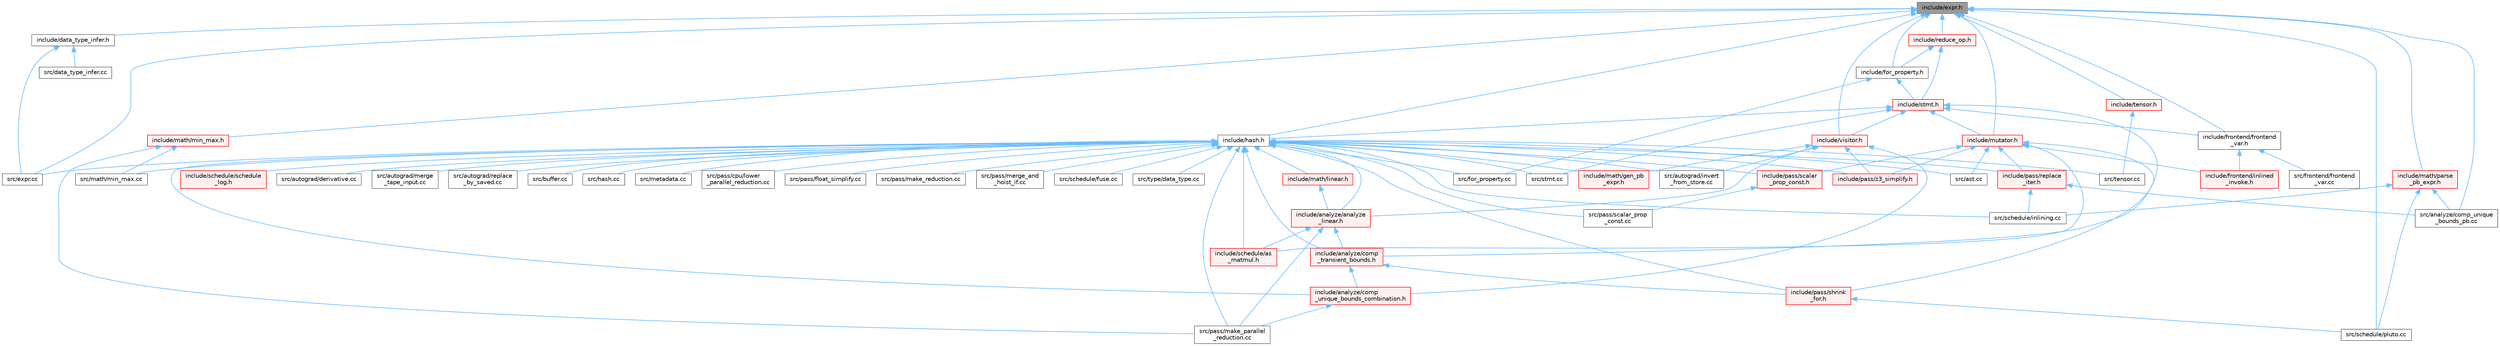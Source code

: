 digraph "include/expr.h"
{
 // LATEX_PDF_SIZE
  bgcolor="transparent";
  edge [fontname=Helvetica,fontsize=10,labelfontname=Helvetica,labelfontsize=10];
  node [fontname=Helvetica,fontsize=10,shape=box,height=0.2,width=0.4];
  Node1 [label="include/expr.h",height=0.2,width=0.4,color="gray40", fillcolor="grey60", style="filled", fontcolor="black",tooltip=" "];
  Node1 -> Node2 [dir="back",color="steelblue1",style="solid"];
  Node2 [label="include/data_type_infer.h",height=0.2,width=0.4,color="grey40", fillcolor="white", style="filled",URL="$data__type__infer_8h.html",tooltip=" "];
  Node2 -> Node3 [dir="back",color="steelblue1",style="solid"];
  Node3 [label="src/data_type_infer.cc",height=0.2,width=0.4,color="grey40", fillcolor="white", style="filled",URL="$data__type__infer_8cc.html",tooltip=" "];
  Node2 -> Node4 [dir="back",color="steelblue1",style="solid"];
  Node4 [label="src/expr.cc",height=0.2,width=0.4,color="grey40", fillcolor="white", style="filled",URL="$expr_8cc.html",tooltip=" "];
  Node1 -> Node5 [dir="back",color="steelblue1",style="solid"];
  Node5 [label="include/for_property.h",height=0.2,width=0.4,color="grey40", fillcolor="white", style="filled",URL="$for__property_8h.html",tooltip=" "];
  Node5 -> Node6 [dir="back",color="steelblue1",style="solid"];
  Node6 [label="include/stmt.h",height=0.2,width=0.4,color="red", fillcolor="#FFF0F0", style="filled",URL="$stmt_8h.html",tooltip=" "];
  Node6 -> Node7 [dir="back",color="steelblue1",style="solid"];
  Node7 [label="include/analyze/comp\l_transient_bounds.h",height=0.2,width=0.4,color="red", fillcolor="#FFF0F0", style="filled",URL="$comp__transient__bounds_8h.html",tooltip=" "];
  Node7 -> Node20 [dir="back",color="steelblue1",style="solid"];
  Node20 [label="include/analyze/comp\l_unique_bounds_combination.h",height=0.2,width=0.4,color="red", fillcolor="#FFF0F0", style="filled",URL="$comp__unique__bounds__combination_8h.html",tooltip=" "];
  Node20 -> Node26 [dir="back",color="steelblue1",style="solid"];
  Node26 [label="src/pass/make_parallel\l_reduction.cc",height=0.2,width=0.4,color="grey40", fillcolor="white", style="filled",URL="$make__parallel__reduction_8cc.html",tooltip=" "];
  Node7 -> Node45 [dir="back",color="steelblue1",style="solid"];
  Node45 [label="include/pass/shrink\l_for.h",height=0.2,width=0.4,color="red", fillcolor="#FFF0F0", style="filled",URL="$shrink__for_8h.html",tooltip=" "];
  Node45 -> Node35 [dir="back",color="steelblue1",style="solid"];
  Node35 [label="src/schedule/pluto.cc",height=0.2,width=0.4,color="grey40", fillcolor="white", style="filled",URL="$pluto_8cc.html",tooltip=" "];
  Node6 -> Node159 [dir="back",color="steelblue1",style="solid"];
  Node159 [label="include/frontend/frontend\l_var.h",height=0.2,width=0.4,color="grey40", fillcolor="white", style="filled",URL="$frontend__var_8h.html",tooltip=" "];
  Node159 -> Node110 [dir="back",color="steelblue1",style="solid"];
  Node110 [label="include/frontend/inlined\l_invoke.h",height=0.2,width=0.4,color="red", fillcolor="#FFF0F0", style="filled",URL="$inlined__invoke_8h.html",tooltip=" "];
  Node159 -> Node160 [dir="back",color="steelblue1",style="solid"];
  Node160 [label="src/frontend/frontend\l_var.cc",height=0.2,width=0.4,color="grey40", fillcolor="white", style="filled",URL="$frontend__var_8cc.html",tooltip=" "];
  Node6 -> Node207 [dir="back",color="steelblue1",style="solid"];
  Node207 [label="include/hash.h",height=0.2,width=0.4,color="grey40", fillcolor="white", style="filled",URL="$hash_8h.html",tooltip=" "];
  Node207 -> Node168 [dir="back",color="steelblue1",style="solid"];
  Node168 [label="include/analyze/analyze\l_linear.h",height=0.2,width=0.4,color="red", fillcolor="#FFF0F0", style="filled",URL="$analyze__linear_8h.html",tooltip=" "];
  Node168 -> Node7 [dir="back",color="steelblue1",style="solid"];
  Node168 -> Node130 [dir="back",color="steelblue1",style="solid"];
  Node130 [label="include/schedule/as\l_matmul.h",height=0.2,width=0.4,color="red", fillcolor="#FFF0F0", style="filled",URL="$as__matmul_8h.html",tooltip=" "];
  Node168 -> Node26 [dir="back",color="steelblue1",style="solid"];
  Node207 -> Node7 [dir="back",color="steelblue1",style="solid"];
  Node207 -> Node20 [dir="back",color="steelblue1",style="solid"];
  Node207 -> Node112 [dir="back",color="steelblue1",style="solid"];
  Node112 [label="include/math/gen_pb\l_expr.h",height=0.2,width=0.4,color="red", fillcolor="#FFF0F0", style="filled",URL="$gen__pb__expr_8h.html",tooltip=" "];
  Node207 -> Node167 [dir="back",color="steelblue1",style="solid"];
  Node167 [label="include/math/linear.h",height=0.2,width=0.4,color="red", fillcolor="#FFF0F0", style="filled",URL="$linear_8h.html",tooltip=" "];
  Node167 -> Node168 [dir="back",color="steelblue1",style="solid"];
  Node207 -> Node208 [dir="back",color="steelblue1",style="solid"];
  Node208 [label="include/pass/replace\l_iter.h",height=0.2,width=0.4,color="red", fillcolor="#FFF0F0", style="filled",URL="$replace__iter_8h.html",tooltip=" "];
  Node208 -> Node43 [dir="back",color="steelblue1",style="solid"];
  Node43 [label="src/analyze/comp_unique\l_bounds_pb.cc",height=0.2,width=0.4,color="grey40", fillcolor="white", style="filled",URL="$comp__unique__bounds__pb_8cc.html",tooltip=" "];
  Node208 -> Node34 [dir="back",color="steelblue1",style="solid"];
  Node34 [label="src/schedule/inlining.cc",height=0.2,width=0.4,color="grey40", fillcolor="white", style="filled",URL="$inlining_8cc.html",tooltip=" "];
  Node207 -> Node123 [dir="back",color="steelblue1",style="solid"];
  Node123 [label="include/pass/scalar\l_prop_const.h",height=0.2,width=0.4,color="red", fillcolor="#FFF0F0", style="filled",URL="$scalar__prop__const_8h.html",tooltip=" "];
  Node123 -> Node124 [dir="back",color="steelblue1",style="solid"];
  Node124 [label="src/pass/scalar_prop\l_const.cc",height=0.2,width=0.4,color="grey40", fillcolor="white", style="filled",URL="$scalar__prop__const_8cc.html",tooltip=" "];
  Node207 -> Node45 [dir="back",color="steelblue1",style="solid"];
  Node207 -> Node127 [dir="back",color="steelblue1",style="solid"];
  Node127 [label="include/pass/z3_simplify.h",height=0.2,width=0.4,color="red", fillcolor="#FFF0F0", style="filled",URL="$z3__simplify_8h.html",tooltip=" "];
  Node207 -> Node130 [dir="back",color="steelblue1",style="solid"];
  Node207 -> Node209 [dir="back",color="steelblue1",style="solid"];
  Node209 [label="include/schedule/schedule\l_log.h",height=0.2,width=0.4,color="red", fillcolor="#FFF0F0", style="filled",URL="$schedule__log_8h.html",tooltip=" "];
  Node207 -> Node211 [dir="back",color="steelblue1",style="solid"];
  Node211 [label="src/ast.cc",height=0.2,width=0.4,color="grey40", fillcolor="white", style="filled",URL="$ast_8cc.html",tooltip=" "];
  Node207 -> Node94 [dir="back",color="steelblue1",style="solid"];
  Node94 [label="src/autograd/derivative.cc",height=0.2,width=0.4,color="grey40", fillcolor="white", style="filled",URL="$derivative_8cc.html",tooltip=" "];
  Node207 -> Node153 [dir="back",color="steelblue1",style="solid"];
  Node153 [label="src/autograd/invert\l_from_store.cc",height=0.2,width=0.4,color="grey40", fillcolor="white", style="filled",URL="$invert__from__store_8cc.html",tooltip=" "];
  Node207 -> Node96 [dir="back",color="steelblue1",style="solid"];
  Node96 [label="src/autograd/merge\l_tape_input.cc",height=0.2,width=0.4,color="grey40", fillcolor="white", style="filled",URL="$merge__tape__input_8cc.html",tooltip=" "];
  Node207 -> Node100 [dir="back",color="steelblue1",style="solid"];
  Node100 [label="src/autograd/replace\l_by_saved.cc",height=0.2,width=0.4,color="grey40", fillcolor="white", style="filled",URL="$replace__by__saved_8cc.html",tooltip=" "];
  Node207 -> Node212 [dir="back",color="steelblue1",style="solid"];
  Node212 [label="src/buffer.cc",height=0.2,width=0.4,color="grey40", fillcolor="white", style="filled",URL="$buffer_8cc.html",tooltip=" "];
  Node207 -> Node4 [dir="back",color="steelblue1",style="solid"];
  Node207 -> Node213 [dir="back",color="steelblue1",style="solid"];
  Node213 [label="src/for_property.cc",height=0.2,width=0.4,color="grey40", fillcolor="white", style="filled",URL="$for__property_8cc.html",tooltip=" "];
  Node207 -> Node214 [dir="back",color="steelblue1",style="solid"];
  Node214 [label="src/hash.cc",height=0.2,width=0.4,color="grey40", fillcolor="white", style="filled",URL="$hash_8cc.html",tooltip=" "];
  Node207 -> Node215 [dir="back",color="steelblue1",style="solid"];
  Node215 [label="src/math/min_max.cc",height=0.2,width=0.4,color="grey40", fillcolor="white", style="filled",URL="$min__max_8cc.html",tooltip=" "];
  Node207 -> Node216 [dir="back",color="steelblue1",style="solid"];
  Node216 [label="src/metadata.cc",height=0.2,width=0.4,color="grey40", fillcolor="white", style="filled",URL="$metadata_8cc.html",tooltip=" "];
  Node207 -> Node24 [dir="back",color="steelblue1",style="solid"];
  Node24 [label="src/pass/cpu/lower\l_parallel_reduction.cc",height=0.2,width=0.4,color="grey40", fillcolor="white", style="filled",URL="$cpu_2lower__parallel__reduction_8cc.html",tooltip=" "];
  Node207 -> Node115 [dir="back",color="steelblue1",style="solid"];
  Node115 [label="src/pass/float_simplify.cc",height=0.2,width=0.4,color="grey40", fillcolor="white", style="filled",URL="$float__simplify_8cc.html",tooltip=" "];
  Node207 -> Node26 [dir="back",color="steelblue1",style="solid"];
  Node207 -> Node176 [dir="back",color="steelblue1",style="solid"];
  Node176 [label="src/pass/make_reduction.cc",height=0.2,width=0.4,color="grey40", fillcolor="white", style="filled",URL="$make__reduction_8cc.html",tooltip=" "];
  Node207 -> Node117 [dir="back",color="steelblue1",style="solid"];
  Node117 [label="src/pass/merge_and\l_hoist_if.cc",height=0.2,width=0.4,color="grey40", fillcolor="white", style="filled",URL="$merge__and__hoist__if_8cc.html",tooltip=" "];
  Node207 -> Node124 [dir="back",color="steelblue1",style="solid"];
  Node207 -> Node17 [dir="back",color="steelblue1",style="solid"];
  Node17 [label="src/schedule/fuse.cc",height=0.2,width=0.4,color="grey40", fillcolor="white", style="filled",URL="$fuse_8cc.html",tooltip=" "];
  Node207 -> Node34 [dir="back",color="steelblue1",style="solid"];
  Node207 -> Node217 [dir="back",color="steelblue1",style="solid"];
  Node217 [label="src/stmt.cc",height=0.2,width=0.4,color="grey40", fillcolor="white", style="filled",URL="$stmt_8cc.html",tooltip=" "];
  Node207 -> Node218 [dir="back",color="steelblue1",style="solid"];
  Node218 [label="src/tensor.cc",height=0.2,width=0.4,color="grey40", fillcolor="white", style="filled",URL="$tensor_8cc.html",tooltip=" "];
  Node207 -> Node219 [dir="back",color="steelblue1",style="solid"];
  Node219 [label="src/type/data_type.cc",height=0.2,width=0.4,color="grey40", fillcolor="white", style="filled",URL="$data__type_8cc.html",tooltip=" "];
  Node6 -> Node220 [dir="back",color="steelblue1",style="solid"];
  Node220 [label="include/mutator.h",height=0.2,width=0.4,color="red", fillcolor="#FFF0F0", style="filled",URL="$mutator_8h.html",tooltip=" "];
  Node220 -> Node110 [dir="back",color="steelblue1",style="solid"];
  Node220 -> Node208 [dir="back",color="steelblue1",style="solid"];
  Node220 -> Node123 [dir="back",color="steelblue1",style="solid"];
  Node220 -> Node45 [dir="back",color="steelblue1",style="solid"];
  Node220 -> Node127 [dir="back",color="steelblue1",style="solid"];
  Node220 -> Node130 [dir="back",color="steelblue1",style="solid"];
  Node220 -> Node211 [dir="back",color="steelblue1",style="solid"];
  Node6 -> Node196 [dir="back",color="steelblue1",style="solid"];
  Node196 [label="include/visitor.h",height=0.2,width=0.4,color="red", fillcolor="#FFF0F0", style="filled",URL="$visitor_8h.html",tooltip=" "];
  Node196 -> Node168 [dir="back",color="steelblue1",style="solid"];
  Node196 -> Node20 [dir="back",color="steelblue1",style="solid"];
  Node196 -> Node112 [dir="back",color="steelblue1",style="solid"];
  Node196 -> Node127 [dir="back",color="steelblue1",style="solid"];
  Node196 -> Node153 [dir="back",color="steelblue1",style="solid"];
  Node6 -> Node217 [dir="back",color="steelblue1",style="solid"];
  Node5 -> Node213 [dir="back",color="steelblue1",style="solid"];
  Node1 -> Node159 [dir="back",color="steelblue1",style="solid"];
  Node1 -> Node207 [dir="back",color="steelblue1",style="solid"];
  Node1 -> Node242 [dir="back",color="steelblue1",style="solid"];
  Node242 [label="include/math/min_max.h",height=0.2,width=0.4,color="red", fillcolor="#FFF0F0", style="filled",URL="$min__max_8h.html",tooltip=" "];
  Node242 -> Node215 [dir="back",color="steelblue1",style="solid"];
  Node242 -> Node26 [dir="back",color="steelblue1",style="solid"];
  Node1 -> Node243 [dir="back",color="steelblue1",style="solid"];
  Node243 [label="include/math/parse\l_pb_expr.h",height=0.2,width=0.4,color="red", fillcolor="#FFF0F0", style="filled",URL="$parse__pb__expr_8h.html",tooltip=" "];
  Node243 -> Node43 [dir="back",color="steelblue1",style="solid"];
  Node243 -> Node34 [dir="back",color="steelblue1",style="solid"];
  Node243 -> Node35 [dir="back",color="steelblue1",style="solid"];
  Node1 -> Node220 [dir="back",color="steelblue1",style="solid"];
  Node1 -> Node244 [dir="back",color="steelblue1",style="solid"];
  Node244 [label="include/reduce_op.h",height=0.2,width=0.4,color="red", fillcolor="#FFF0F0", style="filled",URL="$reduce__op_8h.html",tooltip=" "];
  Node244 -> Node5 [dir="back",color="steelblue1",style="solid"];
  Node244 -> Node6 [dir="back",color="steelblue1",style="solid"];
  Node1 -> Node246 [dir="back",color="steelblue1",style="solid"];
  Node246 [label="include/tensor.h",height=0.2,width=0.4,color="red", fillcolor="#FFF0F0", style="filled",URL="$tensor_8h.html",tooltip=" "];
  Node246 -> Node218 [dir="back",color="steelblue1",style="solid"];
  Node1 -> Node196 [dir="back",color="steelblue1",style="solid"];
  Node1 -> Node43 [dir="back",color="steelblue1",style="solid"];
  Node1 -> Node4 [dir="back",color="steelblue1",style="solid"];
  Node1 -> Node35 [dir="back",color="steelblue1",style="solid"];
}
